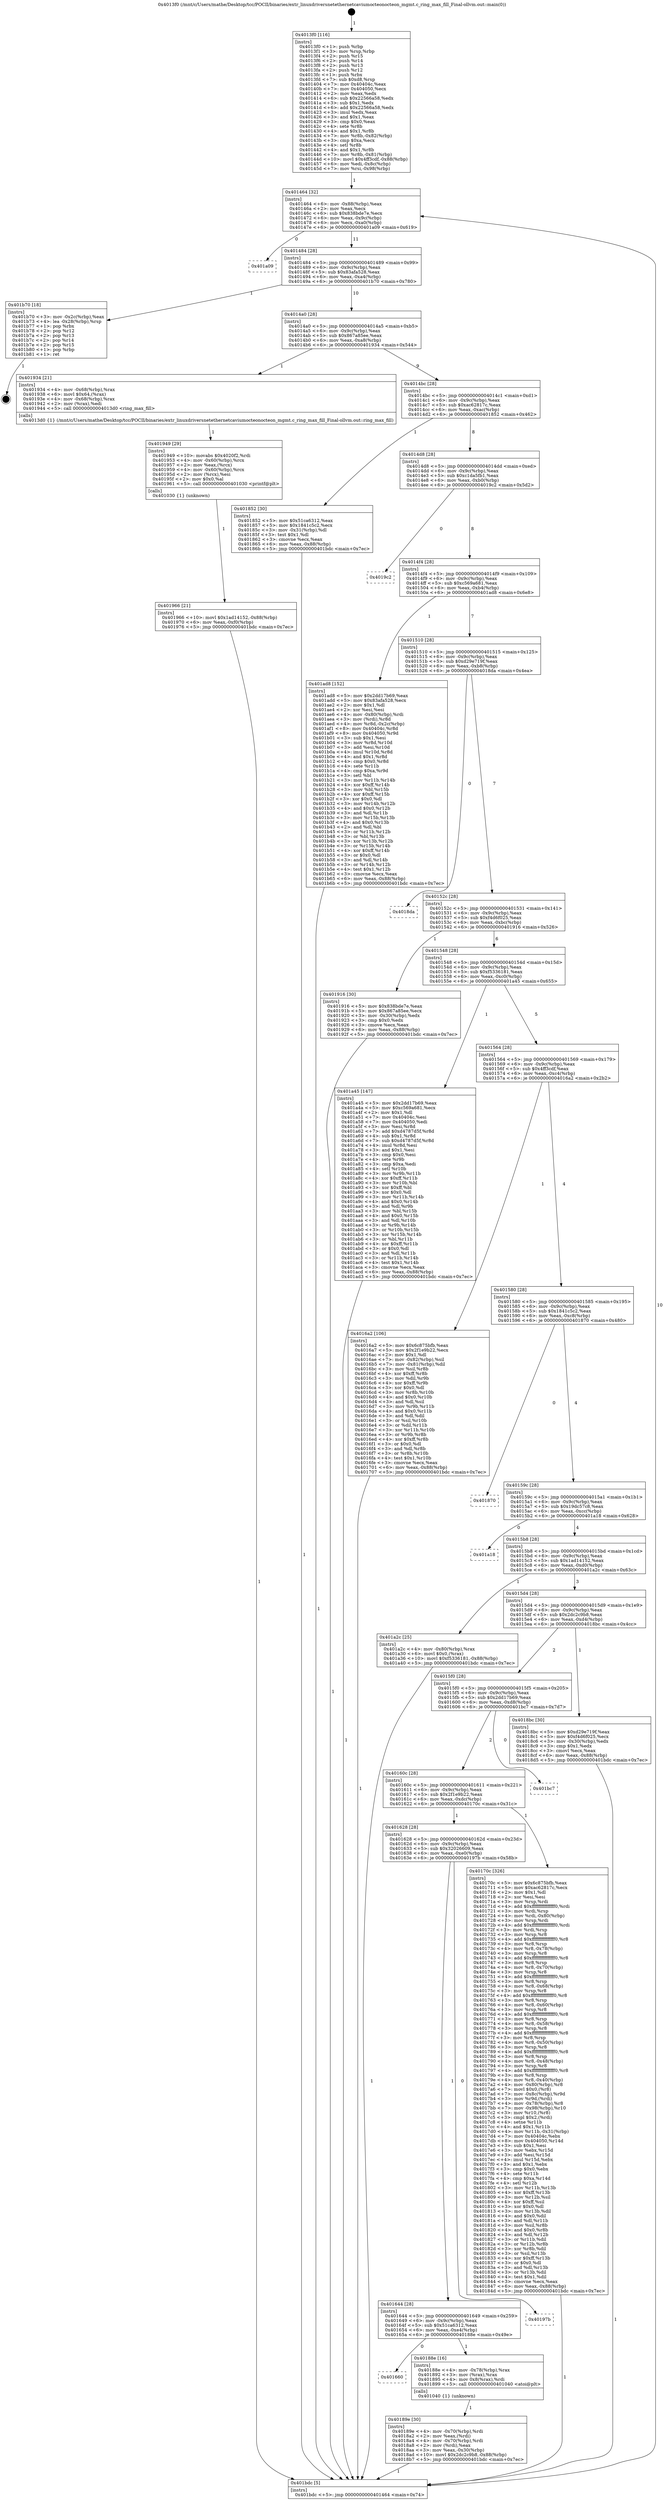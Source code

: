 digraph "0x4013f0" {
  label = "0x4013f0 (/mnt/c/Users/mathe/Desktop/tcc/POCII/binaries/extr_linuxdriversnetethernetcaviumocteonocteon_mgmt.c_ring_max_fill_Final-ollvm.out::main(0))"
  labelloc = "t"
  node[shape=record]

  Entry [label="",width=0.3,height=0.3,shape=circle,fillcolor=black,style=filled]
  "0x401464" [label="{
     0x401464 [32]\l
     | [instrs]\l
     &nbsp;&nbsp;0x401464 \<+6\>: mov -0x88(%rbp),%eax\l
     &nbsp;&nbsp;0x40146a \<+2\>: mov %eax,%ecx\l
     &nbsp;&nbsp;0x40146c \<+6\>: sub $0x838bde7e,%ecx\l
     &nbsp;&nbsp;0x401472 \<+6\>: mov %eax,-0x9c(%rbp)\l
     &nbsp;&nbsp;0x401478 \<+6\>: mov %ecx,-0xa0(%rbp)\l
     &nbsp;&nbsp;0x40147e \<+6\>: je 0000000000401a09 \<main+0x619\>\l
  }"]
  "0x401a09" [label="{
     0x401a09\l
  }", style=dashed]
  "0x401484" [label="{
     0x401484 [28]\l
     | [instrs]\l
     &nbsp;&nbsp;0x401484 \<+5\>: jmp 0000000000401489 \<main+0x99\>\l
     &nbsp;&nbsp;0x401489 \<+6\>: mov -0x9c(%rbp),%eax\l
     &nbsp;&nbsp;0x40148f \<+5\>: sub $0x83afa528,%eax\l
     &nbsp;&nbsp;0x401494 \<+6\>: mov %eax,-0xa4(%rbp)\l
     &nbsp;&nbsp;0x40149a \<+6\>: je 0000000000401b70 \<main+0x780\>\l
  }"]
  Exit [label="",width=0.3,height=0.3,shape=circle,fillcolor=black,style=filled,peripheries=2]
  "0x401b70" [label="{
     0x401b70 [18]\l
     | [instrs]\l
     &nbsp;&nbsp;0x401b70 \<+3\>: mov -0x2c(%rbp),%eax\l
     &nbsp;&nbsp;0x401b73 \<+4\>: lea -0x28(%rbp),%rsp\l
     &nbsp;&nbsp;0x401b77 \<+1\>: pop %rbx\l
     &nbsp;&nbsp;0x401b78 \<+2\>: pop %r12\l
     &nbsp;&nbsp;0x401b7a \<+2\>: pop %r13\l
     &nbsp;&nbsp;0x401b7c \<+2\>: pop %r14\l
     &nbsp;&nbsp;0x401b7e \<+2\>: pop %r15\l
     &nbsp;&nbsp;0x401b80 \<+1\>: pop %rbp\l
     &nbsp;&nbsp;0x401b81 \<+1\>: ret\l
  }"]
  "0x4014a0" [label="{
     0x4014a0 [28]\l
     | [instrs]\l
     &nbsp;&nbsp;0x4014a0 \<+5\>: jmp 00000000004014a5 \<main+0xb5\>\l
     &nbsp;&nbsp;0x4014a5 \<+6\>: mov -0x9c(%rbp),%eax\l
     &nbsp;&nbsp;0x4014ab \<+5\>: sub $0x867a85ee,%eax\l
     &nbsp;&nbsp;0x4014b0 \<+6\>: mov %eax,-0xa8(%rbp)\l
     &nbsp;&nbsp;0x4014b6 \<+6\>: je 0000000000401934 \<main+0x544\>\l
  }"]
  "0x401966" [label="{
     0x401966 [21]\l
     | [instrs]\l
     &nbsp;&nbsp;0x401966 \<+10\>: movl $0x1ad14152,-0x88(%rbp)\l
     &nbsp;&nbsp;0x401970 \<+6\>: mov %eax,-0xf0(%rbp)\l
     &nbsp;&nbsp;0x401976 \<+5\>: jmp 0000000000401bdc \<main+0x7ec\>\l
  }"]
  "0x401934" [label="{
     0x401934 [21]\l
     | [instrs]\l
     &nbsp;&nbsp;0x401934 \<+4\>: mov -0x68(%rbp),%rax\l
     &nbsp;&nbsp;0x401938 \<+6\>: movl $0x64,(%rax)\l
     &nbsp;&nbsp;0x40193e \<+4\>: mov -0x68(%rbp),%rax\l
     &nbsp;&nbsp;0x401942 \<+2\>: mov (%rax),%edi\l
     &nbsp;&nbsp;0x401944 \<+5\>: call 00000000004013d0 \<ring_max_fill\>\l
     | [calls]\l
     &nbsp;&nbsp;0x4013d0 \{1\} (/mnt/c/Users/mathe/Desktop/tcc/POCII/binaries/extr_linuxdriversnetethernetcaviumocteonocteon_mgmt.c_ring_max_fill_Final-ollvm.out::ring_max_fill)\l
  }"]
  "0x4014bc" [label="{
     0x4014bc [28]\l
     | [instrs]\l
     &nbsp;&nbsp;0x4014bc \<+5\>: jmp 00000000004014c1 \<main+0xd1\>\l
     &nbsp;&nbsp;0x4014c1 \<+6\>: mov -0x9c(%rbp),%eax\l
     &nbsp;&nbsp;0x4014c7 \<+5\>: sub $0xac62817c,%eax\l
     &nbsp;&nbsp;0x4014cc \<+6\>: mov %eax,-0xac(%rbp)\l
     &nbsp;&nbsp;0x4014d2 \<+6\>: je 0000000000401852 \<main+0x462\>\l
  }"]
  "0x401949" [label="{
     0x401949 [29]\l
     | [instrs]\l
     &nbsp;&nbsp;0x401949 \<+10\>: movabs $0x4020f2,%rdi\l
     &nbsp;&nbsp;0x401953 \<+4\>: mov -0x60(%rbp),%rcx\l
     &nbsp;&nbsp;0x401957 \<+2\>: mov %eax,(%rcx)\l
     &nbsp;&nbsp;0x401959 \<+4\>: mov -0x60(%rbp),%rcx\l
     &nbsp;&nbsp;0x40195d \<+2\>: mov (%rcx),%esi\l
     &nbsp;&nbsp;0x40195f \<+2\>: mov $0x0,%al\l
     &nbsp;&nbsp;0x401961 \<+5\>: call 0000000000401030 \<printf@plt\>\l
     | [calls]\l
     &nbsp;&nbsp;0x401030 \{1\} (unknown)\l
  }"]
  "0x401852" [label="{
     0x401852 [30]\l
     | [instrs]\l
     &nbsp;&nbsp;0x401852 \<+5\>: mov $0x51ca6312,%eax\l
     &nbsp;&nbsp;0x401857 \<+5\>: mov $0x1841c5c2,%ecx\l
     &nbsp;&nbsp;0x40185c \<+3\>: mov -0x31(%rbp),%dl\l
     &nbsp;&nbsp;0x40185f \<+3\>: test $0x1,%dl\l
     &nbsp;&nbsp;0x401862 \<+3\>: cmovne %ecx,%eax\l
     &nbsp;&nbsp;0x401865 \<+6\>: mov %eax,-0x88(%rbp)\l
     &nbsp;&nbsp;0x40186b \<+5\>: jmp 0000000000401bdc \<main+0x7ec\>\l
  }"]
  "0x4014d8" [label="{
     0x4014d8 [28]\l
     | [instrs]\l
     &nbsp;&nbsp;0x4014d8 \<+5\>: jmp 00000000004014dd \<main+0xed\>\l
     &nbsp;&nbsp;0x4014dd \<+6\>: mov -0x9c(%rbp),%eax\l
     &nbsp;&nbsp;0x4014e3 \<+5\>: sub $0xc1da5fb1,%eax\l
     &nbsp;&nbsp;0x4014e8 \<+6\>: mov %eax,-0xb0(%rbp)\l
     &nbsp;&nbsp;0x4014ee \<+6\>: je 00000000004019c2 \<main+0x5d2\>\l
  }"]
  "0x40189e" [label="{
     0x40189e [30]\l
     | [instrs]\l
     &nbsp;&nbsp;0x40189e \<+4\>: mov -0x70(%rbp),%rdi\l
     &nbsp;&nbsp;0x4018a2 \<+2\>: mov %eax,(%rdi)\l
     &nbsp;&nbsp;0x4018a4 \<+4\>: mov -0x70(%rbp),%rdi\l
     &nbsp;&nbsp;0x4018a8 \<+2\>: mov (%rdi),%eax\l
     &nbsp;&nbsp;0x4018aa \<+3\>: mov %eax,-0x30(%rbp)\l
     &nbsp;&nbsp;0x4018ad \<+10\>: movl $0x2dc2c9b8,-0x88(%rbp)\l
     &nbsp;&nbsp;0x4018b7 \<+5\>: jmp 0000000000401bdc \<main+0x7ec\>\l
  }"]
  "0x4019c2" [label="{
     0x4019c2\l
  }", style=dashed]
  "0x4014f4" [label="{
     0x4014f4 [28]\l
     | [instrs]\l
     &nbsp;&nbsp;0x4014f4 \<+5\>: jmp 00000000004014f9 \<main+0x109\>\l
     &nbsp;&nbsp;0x4014f9 \<+6\>: mov -0x9c(%rbp),%eax\l
     &nbsp;&nbsp;0x4014ff \<+5\>: sub $0xc569a681,%eax\l
     &nbsp;&nbsp;0x401504 \<+6\>: mov %eax,-0xb4(%rbp)\l
     &nbsp;&nbsp;0x40150a \<+6\>: je 0000000000401ad8 \<main+0x6e8\>\l
  }"]
  "0x401660" [label="{
     0x401660\l
  }", style=dashed]
  "0x401ad8" [label="{
     0x401ad8 [152]\l
     | [instrs]\l
     &nbsp;&nbsp;0x401ad8 \<+5\>: mov $0x2dd17b69,%eax\l
     &nbsp;&nbsp;0x401add \<+5\>: mov $0x83afa528,%ecx\l
     &nbsp;&nbsp;0x401ae2 \<+2\>: mov $0x1,%dl\l
     &nbsp;&nbsp;0x401ae4 \<+2\>: xor %esi,%esi\l
     &nbsp;&nbsp;0x401ae6 \<+4\>: mov -0x80(%rbp),%rdi\l
     &nbsp;&nbsp;0x401aea \<+3\>: mov (%rdi),%r8d\l
     &nbsp;&nbsp;0x401aed \<+4\>: mov %r8d,-0x2c(%rbp)\l
     &nbsp;&nbsp;0x401af1 \<+8\>: mov 0x40404c,%r8d\l
     &nbsp;&nbsp;0x401af9 \<+8\>: mov 0x404050,%r9d\l
     &nbsp;&nbsp;0x401b01 \<+3\>: sub $0x1,%esi\l
     &nbsp;&nbsp;0x401b04 \<+3\>: mov %r8d,%r10d\l
     &nbsp;&nbsp;0x401b07 \<+3\>: add %esi,%r10d\l
     &nbsp;&nbsp;0x401b0a \<+4\>: imul %r10d,%r8d\l
     &nbsp;&nbsp;0x401b0e \<+4\>: and $0x1,%r8d\l
     &nbsp;&nbsp;0x401b12 \<+4\>: cmp $0x0,%r8d\l
     &nbsp;&nbsp;0x401b16 \<+4\>: sete %r11b\l
     &nbsp;&nbsp;0x401b1a \<+4\>: cmp $0xa,%r9d\l
     &nbsp;&nbsp;0x401b1e \<+3\>: setl %bl\l
     &nbsp;&nbsp;0x401b21 \<+3\>: mov %r11b,%r14b\l
     &nbsp;&nbsp;0x401b24 \<+4\>: xor $0xff,%r14b\l
     &nbsp;&nbsp;0x401b28 \<+3\>: mov %bl,%r15b\l
     &nbsp;&nbsp;0x401b2b \<+4\>: xor $0xff,%r15b\l
     &nbsp;&nbsp;0x401b2f \<+3\>: xor $0x0,%dl\l
     &nbsp;&nbsp;0x401b32 \<+3\>: mov %r14b,%r12b\l
     &nbsp;&nbsp;0x401b35 \<+4\>: and $0x0,%r12b\l
     &nbsp;&nbsp;0x401b39 \<+3\>: and %dl,%r11b\l
     &nbsp;&nbsp;0x401b3c \<+3\>: mov %r15b,%r13b\l
     &nbsp;&nbsp;0x401b3f \<+4\>: and $0x0,%r13b\l
     &nbsp;&nbsp;0x401b43 \<+2\>: and %dl,%bl\l
     &nbsp;&nbsp;0x401b45 \<+3\>: or %r11b,%r12b\l
     &nbsp;&nbsp;0x401b48 \<+3\>: or %bl,%r13b\l
     &nbsp;&nbsp;0x401b4b \<+3\>: xor %r13b,%r12b\l
     &nbsp;&nbsp;0x401b4e \<+3\>: or %r15b,%r14b\l
     &nbsp;&nbsp;0x401b51 \<+4\>: xor $0xff,%r14b\l
     &nbsp;&nbsp;0x401b55 \<+3\>: or $0x0,%dl\l
     &nbsp;&nbsp;0x401b58 \<+3\>: and %dl,%r14b\l
     &nbsp;&nbsp;0x401b5b \<+3\>: or %r14b,%r12b\l
     &nbsp;&nbsp;0x401b5e \<+4\>: test $0x1,%r12b\l
     &nbsp;&nbsp;0x401b62 \<+3\>: cmovne %ecx,%eax\l
     &nbsp;&nbsp;0x401b65 \<+6\>: mov %eax,-0x88(%rbp)\l
     &nbsp;&nbsp;0x401b6b \<+5\>: jmp 0000000000401bdc \<main+0x7ec\>\l
  }"]
  "0x401510" [label="{
     0x401510 [28]\l
     | [instrs]\l
     &nbsp;&nbsp;0x401510 \<+5\>: jmp 0000000000401515 \<main+0x125\>\l
     &nbsp;&nbsp;0x401515 \<+6\>: mov -0x9c(%rbp),%eax\l
     &nbsp;&nbsp;0x40151b \<+5\>: sub $0xd29e719f,%eax\l
     &nbsp;&nbsp;0x401520 \<+6\>: mov %eax,-0xb8(%rbp)\l
     &nbsp;&nbsp;0x401526 \<+6\>: je 00000000004018da \<main+0x4ea\>\l
  }"]
  "0x40188e" [label="{
     0x40188e [16]\l
     | [instrs]\l
     &nbsp;&nbsp;0x40188e \<+4\>: mov -0x78(%rbp),%rax\l
     &nbsp;&nbsp;0x401892 \<+3\>: mov (%rax),%rax\l
     &nbsp;&nbsp;0x401895 \<+4\>: mov 0x8(%rax),%rdi\l
     &nbsp;&nbsp;0x401899 \<+5\>: call 0000000000401040 \<atoi@plt\>\l
     | [calls]\l
     &nbsp;&nbsp;0x401040 \{1\} (unknown)\l
  }"]
  "0x4018da" [label="{
     0x4018da\l
  }", style=dashed]
  "0x40152c" [label="{
     0x40152c [28]\l
     | [instrs]\l
     &nbsp;&nbsp;0x40152c \<+5\>: jmp 0000000000401531 \<main+0x141\>\l
     &nbsp;&nbsp;0x401531 \<+6\>: mov -0x9c(%rbp),%eax\l
     &nbsp;&nbsp;0x401537 \<+5\>: sub $0xf4d6f025,%eax\l
     &nbsp;&nbsp;0x40153c \<+6\>: mov %eax,-0xbc(%rbp)\l
     &nbsp;&nbsp;0x401542 \<+6\>: je 0000000000401916 \<main+0x526\>\l
  }"]
  "0x401644" [label="{
     0x401644 [28]\l
     | [instrs]\l
     &nbsp;&nbsp;0x401644 \<+5\>: jmp 0000000000401649 \<main+0x259\>\l
     &nbsp;&nbsp;0x401649 \<+6\>: mov -0x9c(%rbp),%eax\l
     &nbsp;&nbsp;0x40164f \<+5\>: sub $0x51ca6312,%eax\l
     &nbsp;&nbsp;0x401654 \<+6\>: mov %eax,-0xe4(%rbp)\l
     &nbsp;&nbsp;0x40165a \<+6\>: je 000000000040188e \<main+0x49e\>\l
  }"]
  "0x401916" [label="{
     0x401916 [30]\l
     | [instrs]\l
     &nbsp;&nbsp;0x401916 \<+5\>: mov $0x838bde7e,%eax\l
     &nbsp;&nbsp;0x40191b \<+5\>: mov $0x867a85ee,%ecx\l
     &nbsp;&nbsp;0x401920 \<+3\>: mov -0x30(%rbp),%edx\l
     &nbsp;&nbsp;0x401923 \<+3\>: cmp $0x0,%edx\l
     &nbsp;&nbsp;0x401926 \<+3\>: cmove %ecx,%eax\l
     &nbsp;&nbsp;0x401929 \<+6\>: mov %eax,-0x88(%rbp)\l
     &nbsp;&nbsp;0x40192f \<+5\>: jmp 0000000000401bdc \<main+0x7ec\>\l
  }"]
  "0x401548" [label="{
     0x401548 [28]\l
     | [instrs]\l
     &nbsp;&nbsp;0x401548 \<+5\>: jmp 000000000040154d \<main+0x15d\>\l
     &nbsp;&nbsp;0x40154d \<+6\>: mov -0x9c(%rbp),%eax\l
     &nbsp;&nbsp;0x401553 \<+5\>: sub $0xf5336181,%eax\l
     &nbsp;&nbsp;0x401558 \<+6\>: mov %eax,-0xc0(%rbp)\l
     &nbsp;&nbsp;0x40155e \<+6\>: je 0000000000401a45 \<main+0x655\>\l
  }"]
  "0x40197b" [label="{
     0x40197b\l
  }", style=dashed]
  "0x401a45" [label="{
     0x401a45 [147]\l
     | [instrs]\l
     &nbsp;&nbsp;0x401a45 \<+5\>: mov $0x2dd17b69,%eax\l
     &nbsp;&nbsp;0x401a4a \<+5\>: mov $0xc569a681,%ecx\l
     &nbsp;&nbsp;0x401a4f \<+2\>: mov $0x1,%dl\l
     &nbsp;&nbsp;0x401a51 \<+7\>: mov 0x40404c,%esi\l
     &nbsp;&nbsp;0x401a58 \<+7\>: mov 0x404050,%edi\l
     &nbsp;&nbsp;0x401a5f \<+3\>: mov %esi,%r8d\l
     &nbsp;&nbsp;0x401a62 \<+7\>: add $0xd4787d5f,%r8d\l
     &nbsp;&nbsp;0x401a69 \<+4\>: sub $0x1,%r8d\l
     &nbsp;&nbsp;0x401a6d \<+7\>: sub $0xd4787d5f,%r8d\l
     &nbsp;&nbsp;0x401a74 \<+4\>: imul %r8d,%esi\l
     &nbsp;&nbsp;0x401a78 \<+3\>: and $0x1,%esi\l
     &nbsp;&nbsp;0x401a7b \<+3\>: cmp $0x0,%esi\l
     &nbsp;&nbsp;0x401a7e \<+4\>: sete %r9b\l
     &nbsp;&nbsp;0x401a82 \<+3\>: cmp $0xa,%edi\l
     &nbsp;&nbsp;0x401a85 \<+4\>: setl %r10b\l
     &nbsp;&nbsp;0x401a89 \<+3\>: mov %r9b,%r11b\l
     &nbsp;&nbsp;0x401a8c \<+4\>: xor $0xff,%r11b\l
     &nbsp;&nbsp;0x401a90 \<+3\>: mov %r10b,%bl\l
     &nbsp;&nbsp;0x401a93 \<+3\>: xor $0xff,%bl\l
     &nbsp;&nbsp;0x401a96 \<+3\>: xor $0x0,%dl\l
     &nbsp;&nbsp;0x401a99 \<+3\>: mov %r11b,%r14b\l
     &nbsp;&nbsp;0x401a9c \<+4\>: and $0x0,%r14b\l
     &nbsp;&nbsp;0x401aa0 \<+3\>: and %dl,%r9b\l
     &nbsp;&nbsp;0x401aa3 \<+3\>: mov %bl,%r15b\l
     &nbsp;&nbsp;0x401aa6 \<+4\>: and $0x0,%r15b\l
     &nbsp;&nbsp;0x401aaa \<+3\>: and %dl,%r10b\l
     &nbsp;&nbsp;0x401aad \<+3\>: or %r9b,%r14b\l
     &nbsp;&nbsp;0x401ab0 \<+3\>: or %r10b,%r15b\l
     &nbsp;&nbsp;0x401ab3 \<+3\>: xor %r15b,%r14b\l
     &nbsp;&nbsp;0x401ab6 \<+3\>: or %bl,%r11b\l
     &nbsp;&nbsp;0x401ab9 \<+4\>: xor $0xff,%r11b\l
     &nbsp;&nbsp;0x401abd \<+3\>: or $0x0,%dl\l
     &nbsp;&nbsp;0x401ac0 \<+3\>: and %dl,%r11b\l
     &nbsp;&nbsp;0x401ac3 \<+3\>: or %r11b,%r14b\l
     &nbsp;&nbsp;0x401ac6 \<+4\>: test $0x1,%r14b\l
     &nbsp;&nbsp;0x401aca \<+3\>: cmovne %ecx,%eax\l
     &nbsp;&nbsp;0x401acd \<+6\>: mov %eax,-0x88(%rbp)\l
     &nbsp;&nbsp;0x401ad3 \<+5\>: jmp 0000000000401bdc \<main+0x7ec\>\l
  }"]
  "0x401564" [label="{
     0x401564 [28]\l
     | [instrs]\l
     &nbsp;&nbsp;0x401564 \<+5\>: jmp 0000000000401569 \<main+0x179\>\l
     &nbsp;&nbsp;0x401569 \<+6\>: mov -0x9c(%rbp),%eax\l
     &nbsp;&nbsp;0x40156f \<+5\>: sub $0x4ff3cdf,%eax\l
     &nbsp;&nbsp;0x401574 \<+6\>: mov %eax,-0xc4(%rbp)\l
     &nbsp;&nbsp;0x40157a \<+6\>: je 00000000004016a2 \<main+0x2b2\>\l
  }"]
  "0x401628" [label="{
     0x401628 [28]\l
     | [instrs]\l
     &nbsp;&nbsp;0x401628 \<+5\>: jmp 000000000040162d \<main+0x23d\>\l
     &nbsp;&nbsp;0x40162d \<+6\>: mov -0x9c(%rbp),%eax\l
     &nbsp;&nbsp;0x401633 \<+5\>: sub $0x32026609,%eax\l
     &nbsp;&nbsp;0x401638 \<+6\>: mov %eax,-0xe0(%rbp)\l
     &nbsp;&nbsp;0x40163e \<+6\>: je 000000000040197b \<main+0x58b\>\l
  }"]
  "0x4016a2" [label="{
     0x4016a2 [106]\l
     | [instrs]\l
     &nbsp;&nbsp;0x4016a2 \<+5\>: mov $0x6c875bfb,%eax\l
     &nbsp;&nbsp;0x4016a7 \<+5\>: mov $0x2f1e9b22,%ecx\l
     &nbsp;&nbsp;0x4016ac \<+2\>: mov $0x1,%dl\l
     &nbsp;&nbsp;0x4016ae \<+7\>: mov -0x82(%rbp),%sil\l
     &nbsp;&nbsp;0x4016b5 \<+7\>: mov -0x81(%rbp),%dil\l
     &nbsp;&nbsp;0x4016bc \<+3\>: mov %sil,%r8b\l
     &nbsp;&nbsp;0x4016bf \<+4\>: xor $0xff,%r8b\l
     &nbsp;&nbsp;0x4016c3 \<+3\>: mov %dil,%r9b\l
     &nbsp;&nbsp;0x4016c6 \<+4\>: xor $0xff,%r9b\l
     &nbsp;&nbsp;0x4016ca \<+3\>: xor $0x0,%dl\l
     &nbsp;&nbsp;0x4016cd \<+3\>: mov %r8b,%r10b\l
     &nbsp;&nbsp;0x4016d0 \<+4\>: and $0x0,%r10b\l
     &nbsp;&nbsp;0x4016d4 \<+3\>: and %dl,%sil\l
     &nbsp;&nbsp;0x4016d7 \<+3\>: mov %r9b,%r11b\l
     &nbsp;&nbsp;0x4016da \<+4\>: and $0x0,%r11b\l
     &nbsp;&nbsp;0x4016de \<+3\>: and %dl,%dil\l
     &nbsp;&nbsp;0x4016e1 \<+3\>: or %sil,%r10b\l
     &nbsp;&nbsp;0x4016e4 \<+3\>: or %dil,%r11b\l
     &nbsp;&nbsp;0x4016e7 \<+3\>: xor %r11b,%r10b\l
     &nbsp;&nbsp;0x4016ea \<+3\>: or %r9b,%r8b\l
     &nbsp;&nbsp;0x4016ed \<+4\>: xor $0xff,%r8b\l
     &nbsp;&nbsp;0x4016f1 \<+3\>: or $0x0,%dl\l
     &nbsp;&nbsp;0x4016f4 \<+3\>: and %dl,%r8b\l
     &nbsp;&nbsp;0x4016f7 \<+3\>: or %r8b,%r10b\l
     &nbsp;&nbsp;0x4016fa \<+4\>: test $0x1,%r10b\l
     &nbsp;&nbsp;0x4016fe \<+3\>: cmovne %ecx,%eax\l
     &nbsp;&nbsp;0x401701 \<+6\>: mov %eax,-0x88(%rbp)\l
     &nbsp;&nbsp;0x401707 \<+5\>: jmp 0000000000401bdc \<main+0x7ec\>\l
  }"]
  "0x401580" [label="{
     0x401580 [28]\l
     | [instrs]\l
     &nbsp;&nbsp;0x401580 \<+5\>: jmp 0000000000401585 \<main+0x195\>\l
     &nbsp;&nbsp;0x401585 \<+6\>: mov -0x9c(%rbp),%eax\l
     &nbsp;&nbsp;0x40158b \<+5\>: sub $0x1841c5c2,%eax\l
     &nbsp;&nbsp;0x401590 \<+6\>: mov %eax,-0xc8(%rbp)\l
     &nbsp;&nbsp;0x401596 \<+6\>: je 0000000000401870 \<main+0x480\>\l
  }"]
  "0x401bdc" [label="{
     0x401bdc [5]\l
     | [instrs]\l
     &nbsp;&nbsp;0x401bdc \<+5\>: jmp 0000000000401464 \<main+0x74\>\l
  }"]
  "0x4013f0" [label="{
     0x4013f0 [116]\l
     | [instrs]\l
     &nbsp;&nbsp;0x4013f0 \<+1\>: push %rbp\l
     &nbsp;&nbsp;0x4013f1 \<+3\>: mov %rsp,%rbp\l
     &nbsp;&nbsp;0x4013f4 \<+2\>: push %r15\l
     &nbsp;&nbsp;0x4013f6 \<+2\>: push %r14\l
     &nbsp;&nbsp;0x4013f8 \<+2\>: push %r13\l
     &nbsp;&nbsp;0x4013fa \<+2\>: push %r12\l
     &nbsp;&nbsp;0x4013fc \<+1\>: push %rbx\l
     &nbsp;&nbsp;0x4013fd \<+7\>: sub $0xd8,%rsp\l
     &nbsp;&nbsp;0x401404 \<+7\>: mov 0x40404c,%eax\l
     &nbsp;&nbsp;0x40140b \<+7\>: mov 0x404050,%ecx\l
     &nbsp;&nbsp;0x401412 \<+2\>: mov %eax,%edx\l
     &nbsp;&nbsp;0x401414 \<+6\>: sub $0x22566a58,%edx\l
     &nbsp;&nbsp;0x40141a \<+3\>: sub $0x1,%edx\l
     &nbsp;&nbsp;0x40141d \<+6\>: add $0x22566a58,%edx\l
     &nbsp;&nbsp;0x401423 \<+3\>: imul %edx,%eax\l
     &nbsp;&nbsp;0x401426 \<+3\>: and $0x1,%eax\l
     &nbsp;&nbsp;0x401429 \<+3\>: cmp $0x0,%eax\l
     &nbsp;&nbsp;0x40142c \<+4\>: sete %r8b\l
     &nbsp;&nbsp;0x401430 \<+4\>: and $0x1,%r8b\l
     &nbsp;&nbsp;0x401434 \<+7\>: mov %r8b,-0x82(%rbp)\l
     &nbsp;&nbsp;0x40143b \<+3\>: cmp $0xa,%ecx\l
     &nbsp;&nbsp;0x40143e \<+4\>: setl %r8b\l
     &nbsp;&nbsp;0x401442 \<+4\>: and $0x1,%r8b\l
     &nbsp;&nbsp;0x401446 \<+7\>: mov %r8b,-0x81(%rbp)\l
     &nbsp;&nbsp;0x40144d \<+10\>: movl $0x4ff3cdf,-0x88(%rbp)\l
     &nbsp;&nbsp;0x401457 \<+6\>: mov %edi,-0x8c(%rbp)\l
     &nbsp;&nbsp;0x40145d \<+7\>: mov %rsi,-0x98(%rbp)\l
  }"]
  "0x40170c" [label="{
     0x40170c [326]\l
     | [instrs]\l
     &nbsp;&nbsp;0x40170c \<+5\>: mov $0x6c875bfb,%eax\l
     &nbsp;&nbsp;0x401711 \<+5\>: mov $0xac62817c,%ecx\l
     &nbsp;&nbsp;0x401716 \<+2\>: mov $0x1,%dl\l
     &nbsp;&nbsp;0x401718 \<+2\>: xor %esi,%esi\l
     &nbsp;&nbsp;0x40171a \<+3\>: mov %rsp,%rdi\l
     &nbsp;&nbsp;0x40171d \<+4\>: add $0xfffffffffffffff0,%rdi\l
     &nbsp;&nbsp;0x401721 \<+3\>: mov %rdi,%rsp\l
     &nbsp;&nbsp;0x401724 \<+4\>: mov %rdi,-0x80(%rbp)\l
     &nbsp;&nbsp;0x401728 \<+3\>: mov %rsp,%rdi\l
     &nbsp;&nbsp;0x40172b \<+4\>: add $0xfffffffffffffff0,%rdi\l
     &nbsp;&nbsp;0x40172f \<+3\>: mov %rdi,%rsp\l
     &nbsp;&nbsp;0x401732 \<+3\>: mov %rsp,%r8\l
     &nbsp;&nbsp;0x401735 \<+4\>: add $0xfffffffffffffff0,%r8\l
     &nbsp;&nbsp;0x401739 \<+3\>: mov %r8,%rsp\l
     &nbsp;&nbsp;0x40173c \<+4\>: mov %r8,-0x78(%rbp)\l
     &nbsp;&nbsp;0x401740 \<+3\>: mov %rsp,%r8\l
     &nbsp;&nbsp;0x401743 \<+4\>: add $0xfffffffffffffff0,%r8\l
     &nbsp;&nbsp;0x401747 \<+3\>: mov %r8,%rsp\l
     &nbsp;&nbsp;0x40174a \<+4\>: mov %r8,-0x70(%rbp)\l
     &nbsp;&nbsp;0x40174e \<+3\>: mov %rsp,%r8\l
     &nbsp;&nbsp;0x401751 \<+4\>: add $0xfffffffffffffff0,%r8\l
     &nbsp;&nbsp;0x401755 \<+3\>: mov %r8,%rsp\l
     &nbsp;&nbsp;0x401758 \<+4\>: mov %r8,-0x68(%rbp)\l
     &nbsp;&nbsp;0x40175c \<+3\>: mov %rsp,%r8\l
     &nbsp;&nbsp;0x40175f \<+4\>: add $0xfffffffffffffff0,%r8\l
     &nbsp;&nbsp;0x401763 \<+3\>: mov %r8,%rsp\l
     &nbsp;&nbsp;0x401766 \<+4\>: mov %r8,-0x60(%rbp)\l
     &nbsp;&nbsp;0x40176a \<+3\>: mov %rsp,%r8\l
     &nbsp;&nbsp;0x40176d \<+4\>: add $0xfffffffffffffff0,%r8\l
     &nbsp;&nbsp;0x401771 \<+3\>: mov %r8,%rsp\l
     &nbsp;&nbsp;0x401774 \<+4\>: mov %r8,-0x58(%rbp)\l
     &nbsp;&nbsp;0x401778 \<+3\>: mov %rsp,%r8\l
     &nbsp;&nbsp;0x40177b \<+4\>: add $0xfffffffffffffff0,%r8\l
     &nbsp;&nbsp;0x40177f \<+3\>: mov %r8,%rsp\l
     &nbsp;&nbsp;0x401782 \<+4\>: mov %r8,-0x50(%rbp)\l
     &nbsp;&nbsp;0x401786 \<+3\>: mov %rsp,%r8\l
     &nbsp;&nbsp;0x401789 \<+4\>: add $0xfffffffffffffff0,%r8\l
     &nbsp;&nbsp;0x40178d \<+3\>: mov %r8,%rsp\l
     &nbsp;&nbsp;0x401790 \<+4\>: mov %r8,-0x48(%rbp)\l
     &nbsp;&nbsp;0x401794 \<+3\>: mov %rsp,%r8\l
     &nbsp;&nbsp;0x401797 \<+4\>: add $0xfffffffffffffff0,%r8\l
     &nbsp;&nbsp;0x40179b \<+3\>: mov %r8,%rsp\l
     &nbsp;&nbsp;0x40179e \<+4\>: mov %r8,-0x40(%rbp)\l
     &nbsp;&nbsp;0x4017a2 \<+4\>: mov -0x80(%rbp),%r8\l
     &nbsp;&nbsp;0x4017a6 \<+7\>: movl $0x0,(%r8)\l
     &nbsp;&nbsp;0x4017ad \<+7\>: mov -0x8c(%rbp),%r9d\l
     &nbsp;&nbsp;0x4017b4 \<+3\>: mov %r9d,(%rdi)\l
     &nbsp;&nbsp;0x4017b7 \<+4\>: mov -0x78(%rbp),%r8\l
     &nbsp;&nbsp;0x4017bb \<+7\>: mov -0x98(%rbp),%r10\l
     &nbsp;&nbsp;0x4017c2 \<+3\>: mov %r10,(%r8)\l
     &nbsp;&nbsp;0x4017c5 \<+3\>: cmpl $0x2,(%rdi)\l
     &nbsp;&nbsp;0x4017c8 \<+4\>: setne %r11b\l
     &nbsp;&nbsp;0x4017cc \<+4\>: and $0x1,%r11b\l
     &nbsp;&nbsp;0x4017d0 \<+4\>: mov %r11b,-0x31(%rbp)\l
     &nbsp;&nbsp;0x4017d4 \<+7\>: mov 0x40404c,%ebx\l
     &nbsp;&nbsp;0x4017db \<+8\>: mov 0x404050,%r14d\l
     &nbsp;&nbsp;0x4017e3 \<+3\>: sub $0x1,%esi\l
     &nbsp;&nbsp;0x4017e6 \<+3\>: mov %ebx,%r15d\l
     &nbsp;&nbsp;0x4017e9 \<+3\>: add %esi,%r15d\l
     &nbsp;&nbsp;0x4017ec \<+4\>: imul %r15d,%ebx\l
     &nbsp;&nbsp;0x4017f0 \<+3\>: and $0x1,%ebx\l
     &nbsp;&nbsp;0x4017f3 \<+3\>: cmp $0x0,%ebx\l
     &nbsp;&nbsp;0x4017f6 \<+4\>: sete %r11b\l
     &nbsp;&nbsp;0x4017fa \<+4\>: cmp $0xa,%r14d\l
     &nbsp;&nbsp;0x4017fe \<+4\>: setl %r12b\l
     &nbsp;&nbsp;0x401802 \<+3\>: mov %r11b,%r13b\l
     &nbsp;&nbsp;0x401805 \<+4\>: xor $0xff,%r13b\l
     &nbsp;&nbsp;0x401809 \<+3\>: mov %r12b,%sil\l
     &nbsp;&nbsp;0x40180c \<+4\>: xor $0xff,%sil\l
     &nbsp;&nbsp;0x401810 \<+3\>: xor $0x0,%dl\l
     &nbsp;&nbsp;0x401813 \<+3\>: mov %r13b,%dil\l
     &nbsp;&nbsp;0x401816 \<+4\>: and $0x0,%dil\l
     &nbsp;&nbsp;0x40181a \<+3\>: and %dl,%r11b\l
     &nbsp;&nbsp;0x40181d \<+3\>: mov %sil,%r8b\l
     &nbsp;&nbsp;0x401820 \<+4\>: and $0x0,%r8b\l
     &nbsp;&nbsp;0x401824 \<+3\>: and %dl,%r12b\l
     &nbsp;&nbsp;0x401827 \<+3\>: or %r11b,%dil\l
     &nbsp;&nbsp;0x40182a \<+3\>: or %r12b,%r8b\l
     &nbsp;&nbsp;0x40182d \<+3\>: xor %r8b,%dil\l
     &nbsp;&nbsp;0x401830 \<+3\>: or %sil,%r13b\l
     &nbsp;&nbsp;0x401833 \<+4\>: xor $0xff,%r13b\l
     &nbsp;&nbsp;0x401837 \<+3\>: or $0x0,%dl\l
     &nbsp;&nbsp;0x40183a \<+3\>: and %dl,%r13b\l
     &nbsp;&nbsp;0x40183d \<+3\>: or %r13b,%dil\l
     &nbsp;&nbsp;0x401840 \<+4\>: test $0x1,%dil\l
     &nbsp;&nbsp;0x401844 \<+3\>: cmovne %ecx,%eax\l
     &nbsp;&nbsp;0x401847 \<+6\>: mov %eax,-0x88(%rbp)\l
     &nbsp;&nbsp;0x40184d \<+5\>: jmp 0000000000401bdc \<main+0x7ec\>\l
  }"]
  "0x401870" [label="{
     0x401870\l
  }", style=dashed]
  "0x40159c" [label="{
     0x40159c [28]\l
     | [instrs]\l
     &nbsp;&nbsp;0x40159c \<+5\>: jmp 00000000004015a1 \<main+0x1b1\>\l
     &nbsp;&nbsp;0x4015a1 \<+6\>: mov -0x9c(%rbp),%eax\l
     &nbsp;&nbsp;0x4015a7 \<+5\>: sub $0x19dc57c8,%eax\l
     &nbsp;&nbsp;0x4015ac \<+6\>: mov %eax,-0xcc(%rbp)\l
     &nbsp;&nbsp;0x4015b2 \<+6\>: je 0000000000401a18 \<main+0x628\>\l
  }"]
  "0x40160c" [label="{
     0x40160c [28]\l
     | [instrs]\l
     &nbsp;&nbsp;0x40160c \<+5\>: jmp 0000000000401611 \<main+0x221\>\l
     &nbsp;&nbsp;0x401611 \<+6\>: mov -0x9c(%rbp),%eax\l
     &nbsp;&nbsp;0x401617 \<+5\>: sub $0x2f1e9b22,%eax\l
     &nbsp;&nbsp;0x40161c \<+6\>: mov %eax,-0xdc(%rbp)\l
     &nbsp;&nbsp;0x401622 \<+6\>: je 000000000040170c \<main+0x31c\>\l
  }"]
  "0x401a18" [label="{
     0x401a18\l
  }", style=dashed]
  "0x4015b8" [label="{
     0x4015b8 [28]\l
     | [instrs]\l
     &nbsp;&nbsp;0x4015b8 \<+5\>: jmp 00000000004015bd \<main+0x1cd\>\l
     &nbsp;&nbsp;0x4015bd \<+6\>: mov -0x9c(%rbp),%eax\l
     &nbsp;&nbsp;0x4015c3 \<+5\>: sub $0x1ad14152,%eax\l
     &nbsp;&nbsp;0x4015c8 \<+6\>: mov %eax,-0xd0(%rbp)\l
     &nbsp;&nbsp;0x4015ce \<+6\>: je 0000000000401a2c \<main+0x63c\>\l
  }"]
  "0x401bc7" [label="{
     0x401bc7\l
  }", style=dashed]
  "0x401a2c" [label="{
     0x401a2c [25]\l
     | [instrs]\l
     &nbsp;&nbsp;0x401a2c \<+4\>: mov -0x80(%rbp),%rax\l
     &nbsp;&nbsp;0x401a30 \<+6\>: movl $0x0,(%rax)\l
     &nbsp;&nbsp;0x401a36 \<+10\>: movl $0xf5336181,-0x88(%rbp)\l
     &nbsp;&nbsp;0x401a40 \<+5\>: jmp 0000000000401bdc \<main+0x7ec\>\l
  }"]
  "0x4015d4" [label="{
     0x4015d4 [28]\l
     | [instrs]\l
     &nbsp;&nbsp;0x4015d4 \<+5\>: jmp 00000000004015d9 \<main+0x1e9\>\l
     &nbsp;&nbsp;0x4015d9 \<+6\>: mov -0x9c(%rbp),%eax\l
     &nbsp;&nbsp;0x4015df \<+5\>: sub $0x2dc2c9b8,%eax\l
     &nbsp;&nbsp;0x4015e4 \<+6\>: mov %eax,-0xd4(%rbp)\l
     &nbsp;&nbsp;0x4015ea \<+6\>: je 00000000004018bc \<main+0x4cc\>\l
  }"]
  "0x4015f0" [label="{
     0x4015f0 [28]\l
     | [instrs]\l
     &nbsp;&nbsp;0x4015f0 \<+5\>: jmp 00000000004015f5 \<main+0x205\>\l
     &nbsp;&nbsp;0x4015f5 \<+6\>: mov -0x9c(%rbp),%eax\l
     &nbsp;&nbsp;0x4015fb \<+5\>: sub $0x2dd17b69,%eax\l
     &nbsp;&nbsp;0x401600 \<+6\>: mov %eax,-0xd8(%rbp)\l
     &nbsp;&nbsp;0x401606 \<+6\>: je 0000000000401bc7 \<main+0x7d7\>\l
  }"]
  "0x4018bc" [label="{
     0x4018bc [30]\l
     | [instrs]\l
     &nbsp;&nbsp;0x4018bc \<+5\>: mov $0xd29e719f,%eax\l
     &nbsp;&nbsp;0x4018c1 \<+5\>: mov $0xf4d6f025,%ecx\l
     &nbsp;&nbsp;0x4018c6 \<+3\>: mov -0x30(%rbp),%edx\l
     &nbsp;&nbsp;0x4018c9 \<+3\>: cmp $0x1,%edx\l
     &nbsp;&nbsp;0x4018cc \<+3\>: cmovl %ecx,%eax\l
     &nbsp;&nbsp;0x4018cf \<+6\>: mov %eax,-0x88(%rbp)\l
     &nbsp;&nbsp;0x4018d5 \<+5\>: jmp 0000000000401bdc \<main+0x7ec\>\l
  }"]
  Entry -> "0x4013f0" [label=" 1"]
  "0x401464" -> "0x401a09" [label=" 0"]
  "0x401464" -> "0x401484" [label=" 11"]
  "0x401b70" -> Exit [label=" 1"]
  "0x401484" -> "0x401b70" [label=" 1"]
  "0x401484" -> "0x4014a0" [label=" 10"]
  "0x401ad8" -> "0x401bdc" [label=" 1"]
  "0x4014a0" -> "0x401934" [label=" 1"]
  "0x4014a0" -> "0x4014bc" [label=" 9"]
  "0x401a45" -> "0x401bdc" [label=" 1"]
  "0x4014bc" -> "0x401852" [label=" 1"]
  "0x4014bc" -> "0x4014d8" [label=" 8"]
  "0x401a2c" -> "0x401bdc" [label=" 1"]
  "0x4014d8" -> "0x4019c2" [label=" 0"]
  "0x4014d8" -> "0x4014f4" [label=" 8"]
  "0x401966" -> "0x401bdc" [label=" 1"]
  "0x4014f4" -> "0x401ad8" [label=" 1"]
  "0x4014f4" -> "0x401510" [label=" 7"]
  "0x401949" -> "0x401966" [label=" 1"]
  "0x401510" -> "0x4018da" [label=" 0"]
  "0x401510" -> "0x40152c" [label=" 7"]
  "0x401934" -> "0x401949" [label=" 1"]
  "0x40152c" -> "0x401916" [label=" 1"]
  "0x40152c" -> "0x401548" [label=" 6"]
  "0x4018bc" -> "0x401bdc" [label=" 1"]
  "0x401548" -> "0x401a45" [label=" 1"]
  "0x401548" -> "0x401564" [label=" 5"]
  "0x40189e" -> "0x401bdc" [label=" 1"]
  "0x401564" -> "0x4016a2" [label=" 1"]
  "0x401564" -> "0x401580" [label=" 4"]
  "0x4016a2" -> "0x401bdc" [label=" 1"]
  "0x4013f0" -> "0x401464" [label=" 1"]
  "0x401bdc" -> "0x401464" [label=" 10"]
  "0x401644" -> "0x40188e" [label=" 1"]
  "0x401580" -> "0x401870" [label=" 0"]
  "0x401580" -> "0x40159c" [label=" 4"]
  "0x401916" -> "0x401bdc" [label=" 1"]
  "0x40159c" -> "0x401a18" [label=" 0"]
  "0x40159c" -> "0x4015b8" [label=" 4"]
  "0x401628" -> "0x40197b" [label=" 0"]
  "0x4015b8" -> "0x401a2c" [label=" 1"]
  "0x4015b8" -> "0x4015d4" [label=" 3"]
  "0x40188e" -> "0x40189e" [label=" 1"]
  "0x4015d4" -> "0x4018bc" [label=" 1"]
  "0x4015d4" -> "0x4015f0" [label=" 2"]
  "0x401852" -> "0x401bdc" [label=" 1"]
  "0x4015f0" -> "0x401bc7" [label=" 0"]
  "0x4015f0" -> "0x40160c" [label=" 2"]
  "0x401628" -> "0x401644" [label=" 1"]
  "0x40160c" -> "0x40170c" [label=" 1"]
  "0x40160c" -> "0x401628" [label=" 1"]
  "0x401644" -> "0x401660" [label=" 0"]
  "0x40170c" -> "0x401bdc" [label=" 1"]
}
